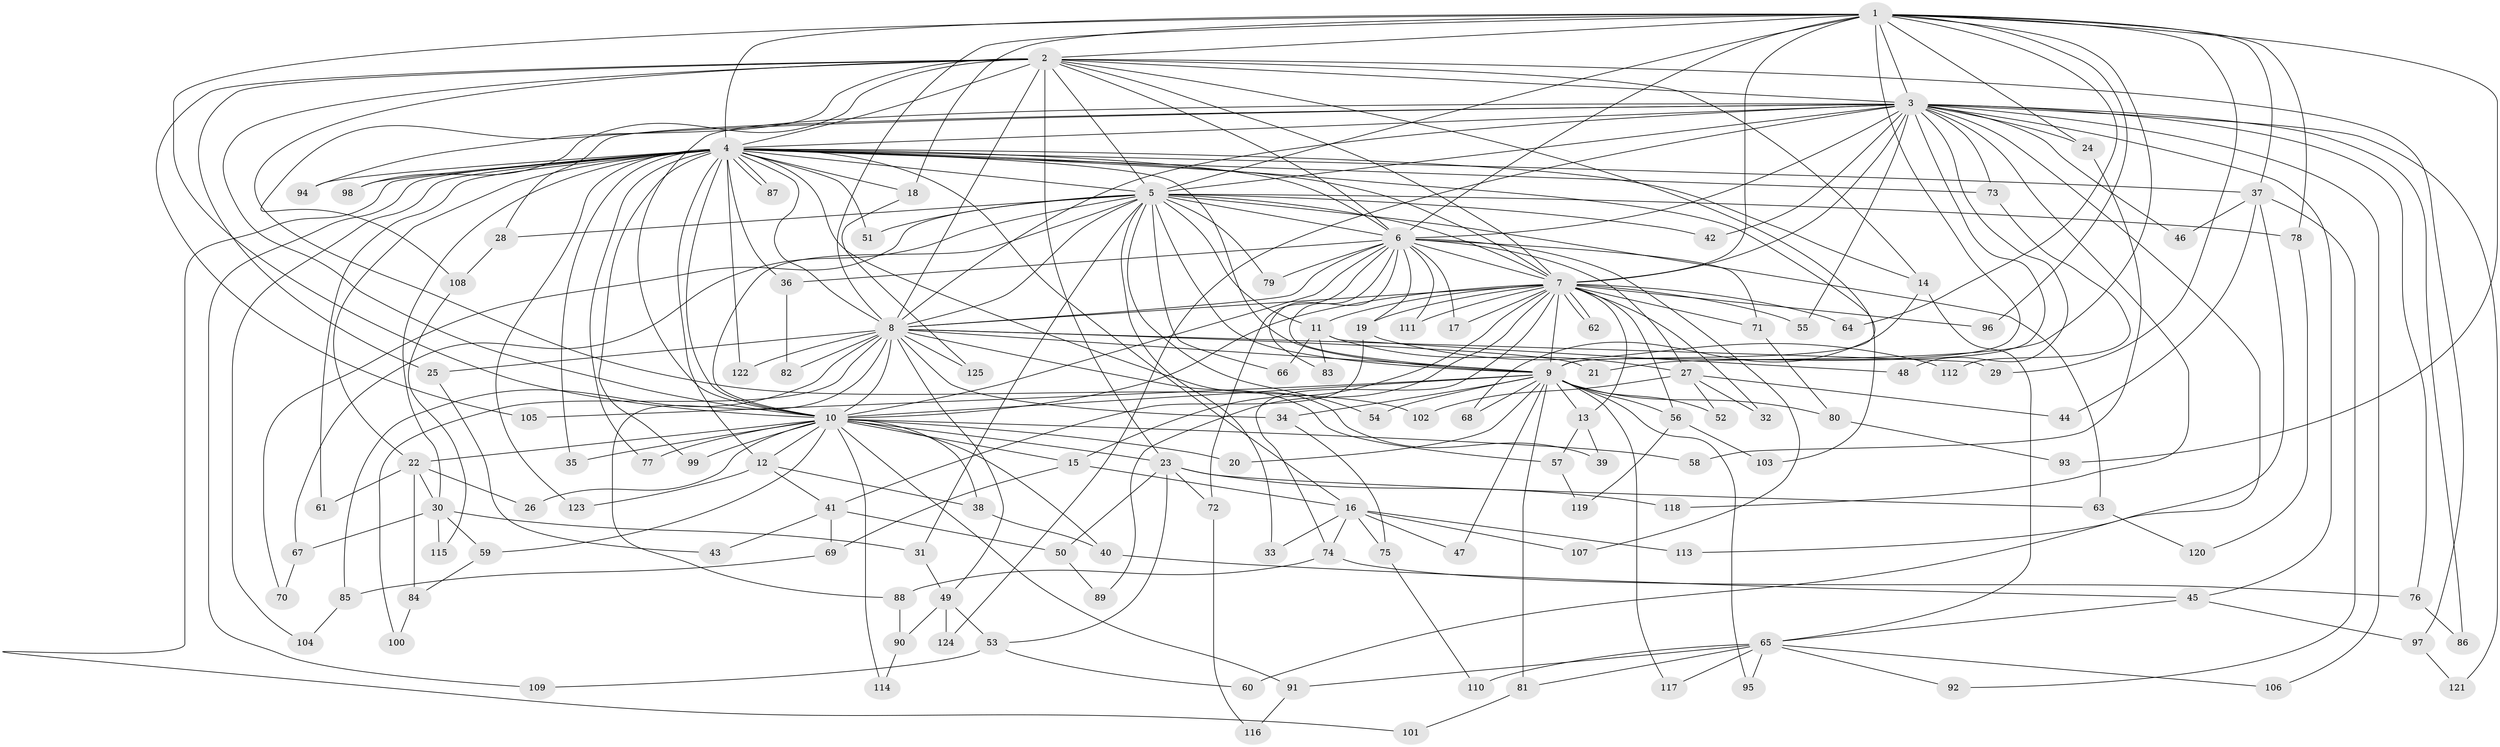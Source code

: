 // coarse degree distribution, {36: 0.02702702702702703, 13: 0.02702702702702703, 4: 0.08108108108108109, 6: 0.10810810810810811, 2: 0.40540540540540543, 1: 0.2702702702702703, 3: 0.05405405405405406, 5: 0.02702702702702703}
// Generated by graph-tools (version 1.1) at 2025/17/03/04/25 18:17:22]
// undirected, 125 vertices, 275 edges
graph export_dot {
graph [start="1"]
  node [color=gray90,style=filled];
  1;
  2;
  3;
  4;
  5;
  6;
  7;
  8;
  9;
  10;
  11;
  12;
  13;
  14;
  15;
  16;
  17;
  18;
  19;
  20;
  21;
  22;
  23;
  24;
  25;
  26;
  27;
  28;
  29;
  30;
  31;
  32;
  33;
  34;
  35;
  36;
  37;
  38;
  39;
  40;
  41;
  42;
  43;
  44;
  45;
  46;
  47;
  48;
  49;
  50;
  51;
  52;
  53;
  54;
  55;
  56;
  57;
  58;
  59;
  60;
  61;
  62;
  63;
  64;
  65;
  66;
  67;
  68;
  69;
  70;
  71;
  72;
  73;
  74;
  75;
  76;
  77;
  78;
  79;
  80;
  81;
  82;
  83;
  84;
  85;
  86;
  87;
  88;
  89;
  90;
  91;
  92;
  93;
  94;
  95;
  96;
  97;
  98;
  99;
  100;
  101;
  102;
  103;
  104;
  105;
  106;
  107;
  108;
  109;
  110;
  111;
  112;
  113;
  114;
  115;
  116;
  117;
  118;
  119;
  120;
  121;
  122;
  123;
  124;
  125;
  1 -- 2;
  1 -- 3;
  1 -- 4;
  1 -- 5;
  1 -- 6;
  1 -- 7;
  1 -- 8;
  1 -- 9;
  1 -- 10;
  1 -- 18;
  1 -- 21;
  1 -- 24;
  1 -- 29;
  1 -- 37;
  1 -- 64;
  1 -- 78;
  1 -- 93;
  1 -- 96;
  2 -- 3;
  2 -- 4;
  2 -- 5;
  2 -- 6;
  2 -- 7;
  2 -- 8;
  2 -- 9;
  2 -- 10;
  2 -- 14;
  2 -- 23;
  2 -- 25;
  2 -- 94;
  2 -- 97;
  2 -- 98;
  2 -- 102;
  2 -- 105;
  3 -- 4;
  3 -- 5;
  3 -- 6;
  3 -- 7;
  3 -- 8;
  3 -- 9;
  3 -- 10;
  3 -- 24;
  3 -- 28;
  3 -- 42;
  3 -- 45;
  3 -- 46;
  3 -- 48;
  3 -- 55;
  3 -- 60;
  3 -- 73;
  3 -- 76;
  3 -- 86;
  3 -- 106;
  3 -- 108;
  3 -- 118;
  3 -- 121;
  3 -- 124;
  4 -- 5;
  4 -- 6;
  4 -- 7;
  4 -- 8;
  4 -- 9;
  4 -- 10;
  4 -- 12;
  4 -- 14;
  4 -- 16;
  4 -- 18;
  4 -- 22;
  4 -- 30;
  4 -- 35;
  4 -- 36;
  4 -- 37;
  4 -- 39;
  4 -- 51;
  4 -- 61;
  4 -- 73;
  4 -- 77;
  4 -- 87;
  4 -- 87;
  4 -- 94;
  4 -- 98;
  4 -- 99;
  4 -- 101;
  4 -- 103;
  4 -- 104;
  4 -- 109;
  4 -- 122;
  4 -- 123;
  5 -- 6;
  5 -- 7;
  5 -- 8;
  5 -- 9;
  5 -- 10;
  5 -- 11;
  5 -- 28;
  5 -- 31;
  5 -- 33;
  5 -- 42;
  5 -- 51;
  5 -- 54;
  5 -- 63;
  5 -- 66;
  5 -- 67;
  5 -- 70;
  5 -- 78;
  5 -- 79;
  6 -- 7;
  6 -- 8;
  6 -- 9;
  6 -- 10;
  6 -- 17;
  6 -- 19;
  6 -- 27;
  6 -- 36;
  6 -- 71;
  6 -- 72;
  6 -- 79;
  6 -- 83;
  6 -- 107;
  6 -- 111;
  7 -- 8;
  7 -- 9;
  7 -- 10;
  7 -- 11;
  7 -- 13;
  7 -- 15;
  7 -- 17;
  7 -- 19;
  7 -- 32;
  7 -- 55;
  7 -- 56;
  7 -- 62;
  7 -- 62;
  7 -- 64;
  7 -- 71;
  7 -- 74;
  7 -- 89;
  7 -- 96;
  7 -- 111;
  8 -- 9;
  8 -- 10;
  8 -- 21;
  8 -- 25;
  8 -- 29;
  8 -- 34;
  8 -- 49;
  8 -- 57;
  8 -- 82;
  8 -- 85;
  8 -- 88;
  8 -- 100;
  8 -- 122;
  8 -- 125;
  9 -- 10;
  9 -- 13;
  9 -- 20;
  9 -- 34;
  9 -- 47;
  9 -- 52;
  9 -- 54;
  9 -- 56;
  9 -- 68;
  9 -- 80;
  9 -- 81;
  9 -- 95;
  9 -- 105;
  9 -- 117;
  10 -- 12;
  10 -- 15;
  10 -- 20;
  10 -- 22;
  10 -- 23;
  10 -- 26;
  10 -- 35;
  10 -- 38;
  10 -- 40;
  10 -- 58;
  10 -- 59;
  10 -- 77;
  10 -- 91;
  10 -- 99;
  10 -- 114;
  11 -- 27;
  11 -- 48;
  11 -- 66;
  11 -- 83;
  12 -- 38;
  12 -- 41;
  12 -- 123;
  13 -- 39;
  13 -- 57;
  14 -- 65;
  14 -- 68;
  15 -- 16;
  15 -- 69;
  16 -- 33;
  16 -- 47;
  16 -- 74;
  16 -- 75;
  16 -- 107;
  16 -- 113;
  18 -- 125;
  19 -- 41;
  19 -- 112;
  22 -- 26;
  22 -- 30;
  22 -- 61;
  22 -- 84;
  23 -- 50;
  23 -- 53;
  23 -- 63;
  23 -- 72;
  23 -- 118;
  24 -- 58;
  25 -- 43;
  27 -- 32;
  27 -- 44;
  27 -- 52;
  27 -- 102;
  28 -- 108;
  30 -- 31;
  30 -- 59;
  30 -- 67;
  30 -- 115;
  31 -- 49;
  34 -- 75;
  36 -- 82;
  37 -- 44;
  37 -- 46;
  37 -- 92;
  37 -- 113;
  38 -- 40;
  40 -- 45;
  41 -- 43;
  41 -- 50;
  41 -- 69;
  45 -- 65;
  45 -- 97;
  49 -- 53;
  49 -- 90;
  49 -- 124;
  50 -- 89;
  53 -- 60;
  53 -- 109;
  56 -- 103;
  56 -- 119;
  57 -- 119;
  59 -- 84;
  63 -- 120;
  65 -- 81;
  65 -- 91;
  65 -- 92;
  65 -- 95;
  65 -- 106;
  65 -- 110;
  65 -- 117;
  67 -- 70;
  69 -- 85;
  71 -- 80;
  72 -- 116;
  73 -- 112;
  74 -- 76;
  74 -- 88;
  75 -- 110;
  76 -- 86;
  78 -- 120;
  80 -- 93;
  81 -- 101;
  84 -- 100;
  85 -- 104;
  88 -- 90;
  90 -- 114;
  91 -- 116;
  97 -- 121;
  108 -- 115;
}
